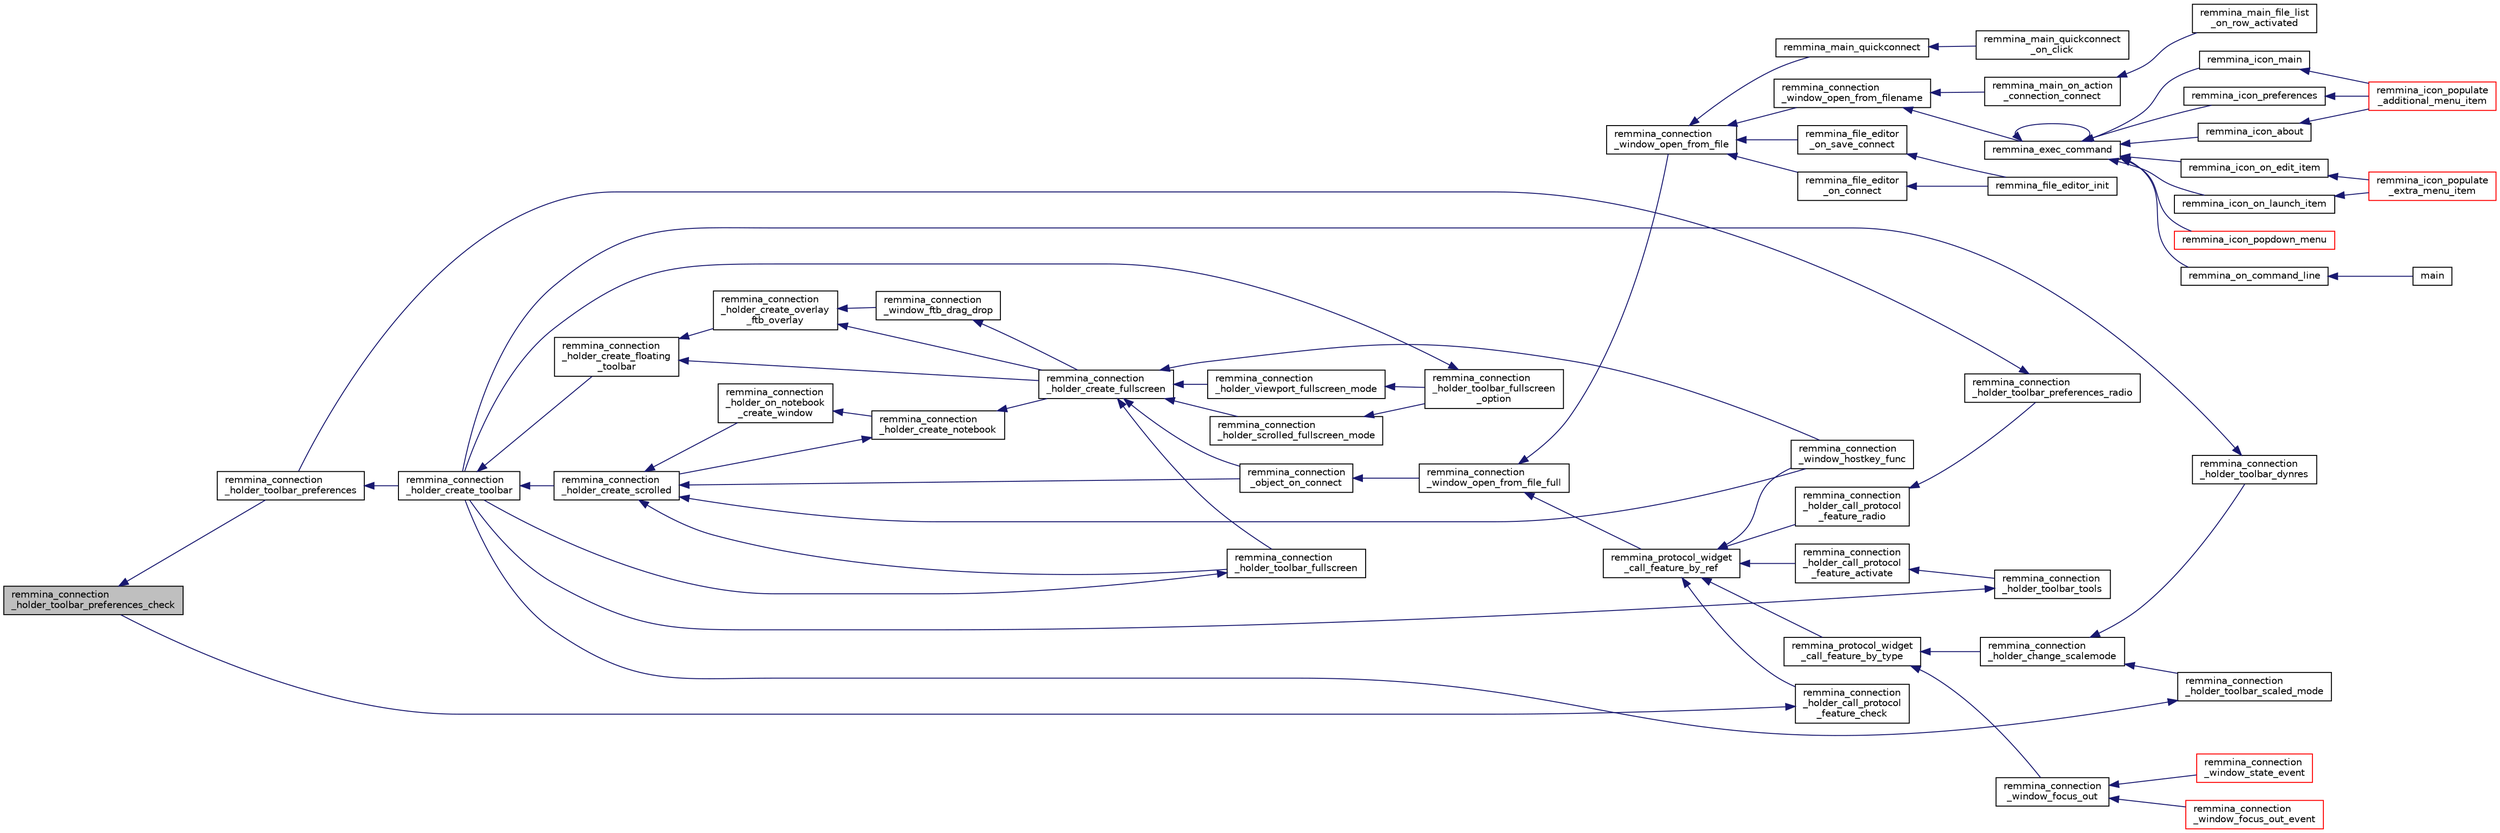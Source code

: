 digraph "remmina_connection_holder_toolbar_preferences_check"
{
  edge [fontname="Helvetica",fontsize="10",labelfontname="Helvetica",labelfontsize="10"];
  node [fontname="Helvetica",fontsize="10",shape=record];
  rankdir="LR";
  Node8239 [label="remmina_connection\l_holder_toolbar_preferences_check",height=0.2,width=0.4,color="black", fillcolor="grey75", style="filled", fontcolor="black"];
  Node8239 -> Node8240 [dir="back",color="midnightblue",fontsize="10",style="solid",fontname="Helvetica"];
  Node8240 [label="remmina_connection\l_holder_toolbar_preferences",height=0.2,width=0.4,color="black", fillcolor="white", style="filled",URL="$remmina__connection__window_8c.html#a78ec7d6e66d6e6569c1a9a0230c74bc8"];
  Node8240 -> Node8241 [dir="back",color="midnightblue",fontsize="10",style="solid",fontname="Helvetica"];
  Node8241 [label="remmina_connection\l_holder_create_toolbar",height=0.2,width=0.4,color="black", fillcolor="white", style="filled",URL="$remmina__connection__window_8c.html#af8138da72278e9e9000276e08a6fd984"];
  Node8241 -> Node8242 [dir="back",color="midnightblue",fontsize="10",style="solid",fontname="Helvetica"];
  Node8242 [label="remmina_connection\l_holder_create_floating\l_toolbar",height=0.2,width=0.4,color="black", fillcolor="white", style="filled",URL="$remmina__connection__window_8c.html#a967dca6c1876afc3e6bcb763f9709d43"];
  Node8242 -> Node8243 [dir="back",color="midnightblue",fontsize="10",style="solid",fontname="Helvetica"];
  Node8243 [label="remmina_connection\l_holder_create_overlay\l_ftb_overlay",height=0.2,width=0.4,color="black", fillcolor="white", style="filled",URL="$remmina__connection__window_8c.html#ab2edcb806312b3367c70fbb13c383ae0"];
  Node8243 -> Node8244 [dir="back",color="midnightblue",fontsize="10",style="solid",fontname="Helvetica"];
  Node8244 [label="remmina_connection\l_window_ftb_drag_drop",height=0.2,width=0.4,color="black", fillcolor="white", style="filled",URL="$remmina__connection__window_8c.html#a15c9b2bd929f8f2bb64d0bb6fa60f067"];
  Node8244 -> Node8245 [dir="back",color="midnightblue",fontsize="10",style="solid",fontname="Helvetica"];
  Node8245 [label="remmina_connection\l_holder_create_fullscreen",height=0.2,width=0.4,color="black", fillcolor="white", style="filled",URL="$remmina__connection__window_8c.html#ae67ca4d276339723c1ff87fc224eaccf"];
  Node8245 -> Node8246 [dir="back",color="midnightblue",fontsize="10",style="solid",fontname="Helvetica"];
  Node8246 [label="remmina_connection\l_holder_toolbar_fullscreen",height=0.2,width=0.4,color="black", fillcolor="white", style="filled",URL="$remmina__connection__window_8c.html#a02ac20f50f1b7b816bd7208127efdbee"];
  Node8246 -> Node8241 [dir="back",color="midnightblue",fontsize="10",style="solid",fontname="Helvetica"];
  Node8245 -> Node8247 [dir="back",color="midnightblue",fontsize="10",style="solid",fontname="Helvetica"];
  Node8247 [label="remmina_connection\l_holder_viewport_fullscreen_mode",height=0.2,width=0.4,color="black", fillcolor="white", style="filled",URL="$remmina__connection__window_8c.html#a0e99d0ff8c39f2c6de508eee9ef498c5"];
  Node8247 -> Node8248 [dir="back",color="midnightblue",fontsize="10",style="solid",fontname="Helvetica"];
  Node8248 [label="remmina_connection\l_holder_toolbar_fullscreen\l_option",height=0.2,width=0.4,color="black", fillcolor="white", style="filled",URL="$remmina__connection__window_8c.html#a1415cdcbed0e6fe9a7978586bf132207"];
  Node8248 -> Node8241 [dir="back",color="midnightblue",fontsize="10",style="solid",fontname="Helvetica"];
  Node8245 -> Node8249 [dir="back",color="midnightblue",fontsize="10",style="solid",fontname="Helvetica"];
  Node8249 [label="remmina_connection\l_holder_scrolled_fullscreen_mode",height=0.2,width=0.4,color="black", fillcolor="white", style="filled",URL="$remmina__connection__window_8c.html#aa25cae5c0e15e13b817b925e42a044a9"];
  Node8249 -> Node8248 [dir="back",color="midnightblue",fontsize="10",style="solid",fontname="Helvetica"];
  Node8245 -> Node8250 [dir="back",color="midnightblue",fontsize="10",style="solid",fontname="Helvetica"];
  Node8250 [label="remmina_connection\l_window_hostkey_func",height=0.2,width=0.4,color="black", fillcolor="white", style="filled",URL="$remmina__connection__window_8c.html#abef663d930076deb3105f86dabe2a9c3"];
  Node8245 -> Node8251 [dir="back",color="midnightblue",fontsize="10",style="solid",fontname="Helvetica"];
  Node8251 [label="remmina_connection\l_object_on_connect",height=0.2,width=0.4,color="black", fillcolor="white", style="filled",URL="$remmina__connection__window_8c.html#a0ad685a873ecef95ec13caba17e0c22e"];
  Node8251 -> Node8252 [dir="back",color="midnightblue",fontsize="10",style="solid",fontname="Helvetica"];
  Node8252 [label="remmina_connection\l_window_open_from_file_full",height=0.2,width=0.4,color="black", fillcolor="white", style="filled",URL="$remmina__connection__window_8h.html#adbf2b670ca3bae96a99cb0b36021a961"];
  Node8252 -> Node8253 [dir="back",color="midnightblue",fontsize="10",style="solid",fontname="Helvetica"];
  Node8253 [label="remmina_connection\l_window_open_from_file",height=0.2,width=0.4,color="black", fillcolor="white", style="filled",URL="$remmina__connection__window_8h.html#a1c7f722a89609523cc4de079cc82f23c"];
  Node8253 -> Node8254 [dir="back",color="midnightblue",fontsize="10",style="solid",fontname="Helvetica"];
  Node8254 [label="remmina_connection\l_window_open_from_filename",height=0.2,width=0.4,color="black", fillcolor="white", style="filled",URL="$remmina__connection__window_8h.html#ab0ed27ef360efc7d92906cbabf9da5db"];
  Node8254 -> Node8255 [dir="back",color="midnightblue",fontsize="10",style="solid",fontname="Helvetica"];
  Node8255 [label="remmina_exec_command",height=0.2,width=0.4,color="black", fillcolor="white", style="filled",URL="$remmina__exec_8h.html#a424cabdcff647797061e7482049d62a7"];
  Node8255 -> Node8256 [dir="back",color="midnightblue",fontsize="10",style="solid",fontname="Helvetica"];
  Node8256 [label="remmina_on_command_line",height=0.2,width=0.4,color="black", fillcolor="white", style="filled",URL="$remmina_8c.html#aeb286fc5bd52ab5382ab8cb495dc2914"];
  Node8256 -> Node8257 [dir="back",color="midnightblue",fontsize="10",style="solid",fontname="Helvetica"];
  Node8257 [label="main",height=0.2,width=0.4,color="black", fillcolor="white", style="filled",URL="$remmina_8c.html#a0ddf1224851353fc92bfbff6f499fa97"];
  Node8255 -> Node8255 [dir="back",color="midnightblue",fontsize="10",style="solid",fontname="Helvetica"];
  Node8255 -> Node8258 [dir="back",color="midnightblue",fontsize="10",style="solid",fontname="Helvetica"];
  Node8258 [label="remmina_icon_main",height=0.2,width=0.4,color="black", fillcolor="white", style="filled",URL="$remmina__icon_8c.html#a920476110ab6410c8fc8cf734109e497"];
  Node8258 -> Node8259 [dir="back",color="midnightblue",fontsize="10",style="solid",fontname="Helvetica"];
  Node8259 [label="remmina_icon_populate\l_additional_menu_item",height=0.2,width=0.4,color="red", fillcolor="white", style="filled",URL="$remmina__icon_8c.html#a8aaf73ed94cf20dcce1c7be26262cb56"];
  Node8255 -> Node8269 [dir="back",color="midnightblue",fontsize="10",style="solid",fontname="Helvetica"];
  Node8269 [label="remmina_icon_preferences",height=0.2,width=0.4,color="black", fillcolor="white", style="filled",URL="$remmina__icon_8c.html#ad3b0e3d12e4854eae05b1afea19da404"];
  Node8269 -> Node8259 [dir="back",color="midnightblue",fontsize="10",style="solid",fontname="Helvetica"];
  Node8255 -> Node8270 [dir="back",color="midnightblue",fontsize="10",style="solid",fontname="Helvetica"];
  Node8270 [label="remmina_icon_about",height=0.2,width=0.4,color="black", fillcolor="white", style="filled",URL="$remmina__icon_8c.html#a5cdf1958ef01e49889bcee2e90e2cf71"];
  Node8270 -> Node8259 [dir="back",color="midnightblue",fontsize="10",style="solid",fontname="Helvetica"];
  Node8255 -> Node8271 [dir="back",color="midnightblue",fontsize="10",style="solid",fontname="Helvetica"];
  Node8271 [label="remmina_icon_on_launch_item",height=0.2,width=0.4,color="black", fillcolor="white", style="filled",URL="$remmina__icon_8c.html#ad1699688680e12abcfd5c74dd2f76d83"];
  Node8271 -> Node8272 [dir="back",color="midnightblue",fontsize="10",style="solid",fontname="Helvetica"];
  Node8272 [label="remmina_icon_populate\l_extra_menu_item",height=0.2,width=0.4,color="red", fillcolor="white", style="filled",URL="$remmina__icon_8c.html#a2847311861df3a2f1c8bbcd35cf3fd6f"];
  Node8255 -> Node8274 [dir="back",color="midnightblue",fontsize="10",style="solid",fontname="Helvetica"];
  Node8274 [label="remmina_icon_on_edit_item",height=0.2,width=0.4,color="black", fillcolor="white", style="filled",URL="$remmina__icon_8c.html#af8708120906a8dc41a7998ebf9ecd129"];
  Node8274 -> Node8272 [dir="back",color="midnightblue",fontsize="10",style="solid",fontname="Helvetica"];
  Node8255 -> Node8275 [dir="back",color="midnightblue",fontsize="10",style="solid",fontname="Helvetica"];
  Node8275 [label="remmina_icon_popdown_menu",height=0.2,width=0.4,color="red", fillcolor="white", style="filled",URL="$remmina__icon_8c.html#a444be76e3c3a065279c5f9abc7fae833"];
  Node8254 -> Node8276 [dir="back",color="midnightblue",fontsize="10",style="solid",fontname="Helvetica"];
  Node8276 [label="remmina_main_on_action\l_connection_connect",height=0.2,width=0.4,color="black", fillcolor="white", style="filled",URL="$remmina__main_8c.html#ae023d1cb099a4f7bee79f13760566cbf"];
  Node8276 -> Node8277 [dir="back",color="midnightblue",fontsize="10",style="solid",fontname="Helvetica"];
  Node8277 [label="remmina_main_file_list\l_on_row_activated",height=0.2,width=0.4,color="black", fillcolor="white", style="filled",URL="$remmina__main_8c.html#aba1a89a2400c5cc8373c6bd34602ac10"];
  Node8253 -> Node8278 [dir="back",color="midnightblue",fontsize="10",style="solid",fontname="Helvetica"];
  Node8278 [label="remmina_file_editor\l_on_connect",height=0.2,width=0.4,color="black", fillcolor="white", style="filled",URL="$remmina__file__editor_8c.html#a73b8581fd1fd77532b748d91a2951f25"];
  Node8278 -> Node8262 [dir="back",color="midnightblue",fontsize="10",style="solid",fontname="Helvetica"];
  Node8262 [label="remmina_file_editor_init",height=0.2,width=0.4,color="black", fillcolor="white", style="filled",URL="$remmina__file__editor_8c.html#a9afd8d41c66f547320930eb331f3124d"];
  Node8253 -> Node8263 [dir="back",color="midnightblue",fontsize="10",style="solid",fontname="Helvetica"];
  Node8263 [label="remmina_file_editor\l_on_save_connect",height=0.2,width=0.4,color="black", fillcolor="white", style="filled",URL="$remmina__file__editor_8c.html#a57224f3f69f04f398de563b71be6b18e"];
  Node8263 -> Node8262 [dir="back",color="midnightblue",fontsize="10",style="solid",fontname="Helvetica"];
  Node8253 -> Node8279 [dir="back",color="midnightblue",fontsize="10",style="solid",fontname="Helvetica"];
  Node8279 [label="remmina_main_quickconnect",height=0.2,width=0.4,color="black", fillcolor="white", style="filled",URL="$remmina__main_8c.html#a802458852abacebfb16f1f4295806a01"];
  Node8279 -> Node8280 [dir="back",color="midnightblue",fontsize="10",style="solid",fontname="Helvetica"];
  Node8280 [label="remmina_main_quickconnect\l_on_click",height=0.2,width=0.4,color="black", fillcolor="white", style="filled",URL="$remmina__main_8c.html#a210e9e04c7c97cc86412044de31f659d"];
  Node8252 -> Node8281 [dir="back",color="midnightblue",fontsize="10",style="solid",fontname="Helvetica"];
  Node8281 [label="remmina_protocol_widget\l_call_feature_by_ref",height=0.2,width=0.4,color="black", fillcolor="white", style="filled",URL="$remmina__protocol__widget_8h.html#a605b69a9aa4393024369cc5070488692"];
  Node8281 -> Node8282 [dir="back",color="midnightblue",fontsize="10",style="solid",fontname="Helvetica"];
  Node8282 [label="remmina_connection\l_holder_call_protocol\l_feature_radio",height=0.2,width=0.4,color="black", fillcolor="white", style="filled",URL="$remmina__connection__window_8c.html#a86280cb973101817f7410af393bc2f98"];
  Node8282 -> Node8283 [dir="back",color="midnightblue",fontsize="10",style="solid",fontname="Helvetica"];
  Node8283 [label="remmina_connection\l_holder_toolbar_preferences_radio",height=0.2,width=0.4,color="black", fillcolor="white", style="filled",URL="$remmina__connection__window_8c.html#a1ddab4aacc284c606ab237eae9c0b5a9"];
  Node8283 -> Node8240 [dir="back",color="midnightblue",fontsize="10",style="solid",fontname="Helvetica"];
  Node8281 -> Node8284 [dir="back",color="midnightblue",fontsize="10",style="solid",fontname="Helvetica"];
  Node8284 [label="remmina_connection\l_holder_call_protocol\l_feature_check",height=0.2,width=0.4,color="black", fillcolor="white", style="filled",URL="$remmina__connection__window_8c.html#a8d924ded7fe147df8b5f113e2fb1d6e7"];
  Node8284 -> Node8239 [dir="back",color="midnightblue",fontsize="10",style="solid",fontname="Helvetica"];
  Node8281 -> Node8285 [dir="back",color="midnightblue",fontsize="10",style="solid",fontname="Helvetica"];
  Node8285 [label="remmina_connection\l_holder_call_protocol\l_feature_activate",height=0.2,width=0.4,color="black", fillcolor="white", style="filled",URL="$remmina__connection__window_8c.html#a4507b43c6fd10bc68d9512c6b253a552"];
  Node8285 -> Node8286 [dir="back",color="midnightblue",fontsize="10",style="solid",fontname="Helvetica"];
  Node8286 [label="remmina_connection\l_holder_toolbar_tools",height=0.2,width=0.4,color="black", fillcolor="white", style="filled",URL="$remmina__connection__window_8c.html#a51cc0b2274049920f67c71047bd76213"];
  Node8286 -> Node8241 [dir="back",color="midnightblue",fontsize="10",style="solid",fontname="Helvetica"];
  Node8281 -> Node8250 [dir="back",color="midnightblue",fontsize="10",style="solid",fontname="Helvetica"];
  Node8281 -> Node8287 [dir="back",color="midnightblue",fontsize="10",style="solid",fontname="Helvetica"];
  Node8287 [label="remmina_protocol_widget\l_call_feature_by_type",height=0.2,width=0.4,color="black", fillcolor="white", style="filled",URL="$remmina__protocol__widget_8h.html#a6a630e96e5b914d60d678ae8eaad4cd9"];
  Node8287 -> Node8288 [dir="back",color="midnightblue",fontsize="10",style="solid",fontname="Helvetica"];
  Node8288 [label="remmina_connection\l_holder_change_scalemode",height=0.2,width=0.4,color="black", fillcolor="white", style="filled",URL="$remmina__connection__window_8c.html#a5565ebedf82eb9f2d54b7f447b4c930e"];
  Node8288 -> Node8289 [dir="back",color="midnightblue",fontsize="10",style="solid",fontname="Helvetica"];
  Node8289 [label="remmina_connection\l_holder_toolbar_dynres",height=0.2,width=0.4,color="black", fillcolor="white", style="filled",URL="$remmina__connection__window_8c.html#a576e3800c7371f63b27e3832848ac4e5"];
  Node8289 -> Node8241 [dir="back",color="midnightblue",fontsize="10",style="solid",fontname="Helvetica"];
  Node8288 -> Node8290 [dir="back",color="midnightblue",fontsize="10",style="solid",fontname="Helvetica"];
  Node8290 [label="remmina_connection\l_holder_toolbar_scaled_mode",height=0.2,width=0.4,color="black", fillcolor="white", style="filled",URL="$remmina__connection__window_8c.html#ad6136dd7c0867a5a5f1c0b0645632ee4"];
  Node8290 -> Node8241 [dir="back",color="midnightblue",fontsize="10",style="solid",fontname="Helvetica"];
  Node8287 -> Node8291 [dir="back",color="midnightblue",fontsize="10",style="solid",fontname="Helvetica"];
  Node8291 [label="remmina_connection\l_window_focus_out",height=0.2,width=0.4,color="black", fillcolor="white", style="filled",URL="$remmina__connection__window_8c.html#a8c242e0a7ee57ed79099c330d696b43f"];
  Node8291 -> Node8292 [dir="back",color="midnightblue",fontsize="10",style="solid",fontname="Helvetica"];
  Node8292 [label="remmina_connection\l_window_focus_out_event",height=0.2,width=0.4,color="red", fillcolor="white", style="filled",URL="$remmina__connection__window_8c.html#a539828a1dd435bee083d82136691176c"];
  Node8291 -> Node8297 [dir="back",color="midnightblue",fontsize="10",style="solid",fontname="Helvetica"];
  Node8297 [label="remmina_connection\l_window_state_event",height=0.2,width=0.4,color="red", fillcolor="white", style="filled",URL="$remmina__connection__window_8c.html#a174d5b1e983a96c98aae2e8078f462bd"];
  Node8243 -> Node8245 [dir="back",color="midnightblue",fontsize="10",style="solid",fontname="Helvetica"];
  Node8242 -> Node8245 [dir="back",color="midnightblue",fontsize="10",style="solid",fontname="Helvetica"];
  Node8241 -> Node8294 [dir="back",color="midnightblue",fontsize="10",style="solid",fontname="Helvetica"];
  Node8294 [label="remmina_connection\l_holder_create_scrolled",height=0.2,width=0.4,color="black", fillcolor="white", style="filled",URL="$remmina__connection__window_8c.html#a57b3656c37df65d276ddd50a16906dc7"];
  Node8294 -> Node8246 [dir="back",color="midnightblue",fontsize="10",style="solid",fontname="Helvetica"];
  Node8294 -> Node8295 [dir="back",color="midnightblue",fontsize="10",style="solid",fontname="Helvetica"];
  Node8295 [label="remmina_connection\l_holder_on_notebook\l_create_window",height=0.2,width=0.4,color="black", fillcolor="white", style="filled",URL="$remmina__connection__window_8c.html#a2f5fc595c1aad851962aa58e2009bcce"];
  Node8295 -> Node8296 [dir="back",color="midnightblue",fontsize="10",style="solid",fontname="Helvetica"];
  Node8296 [label="remmina_connection\l_holder_create_notebook",height=0.2,width=0.4,color="black", fillcolor="white", style="filled",URL="$remmina__connection__window_8c.html#ae616dc409c5775dc73d9a83c1f081705"];
  Node8296 -> Node8294 [dir="back",color="midnightblue",fontsize="10",style="solid",fontname="Helvetica"];
  Node8296 -> Node8245 [dir="back",color="midnightblue",fontsize="10",style="solid",fontname="Helvetica"];
  Node8294 -> Node8250 [dir="back",color="midnightblue",fontsize="10",style="solid",fontname="Helvetica"];
  Node8294 -> Node8251 [dir="back",color="midnightblue",fontsize="10",style="solid",fontname="Helvetica"];
}
